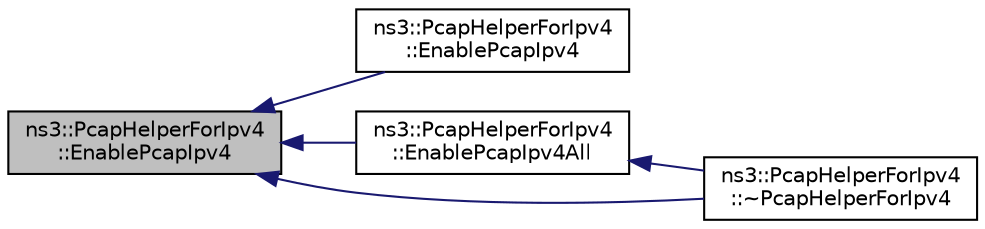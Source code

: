 digraph "ns3::PcapHelperForIpv4::EnablePcapIpv4"
{
  edge [fontname="Helvetica",fontsize="10",labelfontname="Helvetica",labelfontsize="10"];
  node [fontname="Helvetica",fontsize="10",shape=record];
  rankdir="LR";
  Node1 [label="ns3::PcapHelperForIpv4\l::EnablePcapIpv4",height=0.2,width=0.4,color="black", fillcolor="grey75", style="filled", fontcolor="black"];
  Node1 -> Node2 [dir="back",color="midnightblue",fontsize="10",style="solid"];
  Node2 [label="ns3::PcapHelperForIpv4\l::EnablePcapIpv4",height=0.2,width=0.4,color="black", fillcolor="white", style="filled",URL="$d0/da6/classns3_1_1PcapHelperForIpv4.html#afe435ed89cc9bd7bb7b02dab63087c35",tooltip="Enable pcap output the indicated Ipv4 and interface pair using a Ptr<Ipv4> previously named using the..."];
  Node1 -> Node3 [dir="back",color="midnightblue",fontsize="10",style="solid"];
  Node3 [label="ns3::PcapHelperForIpv4\l::EnablePcapIpv4All",height=0.2,width=0.4,color="black", fillcolor="white", style="filled",URL="$d0/da6/classns3_1_1PcapHelperForIpv4.html#ada4775887925dc107c3587d90beba76b",tooltip="Enable pcap output on all Ipv4 and interface pairs existing in the set of all nodes created in the si..."];
  Node3 -> Node4 [dir="back",color="midnightblue",fontsize="10",style="solid"];
  Node4 [label="ns3::PcapHelperForIpv4\l::~PcapHelperForIpv4",height=0.2,width=0.4,color="black", fillcolor="white", style="filled",URL="$d0/da6/classns3_1_1PcapHelperForIpv4.html#a5ddf54a4c791c80a9ab58965dcc162a7",tooltip="Destroy a PcapHelperForIpv4. "];
  Node1 -> Node4 [dir="back",color="midnightblue",fontsize="10",style="solid"];
}
